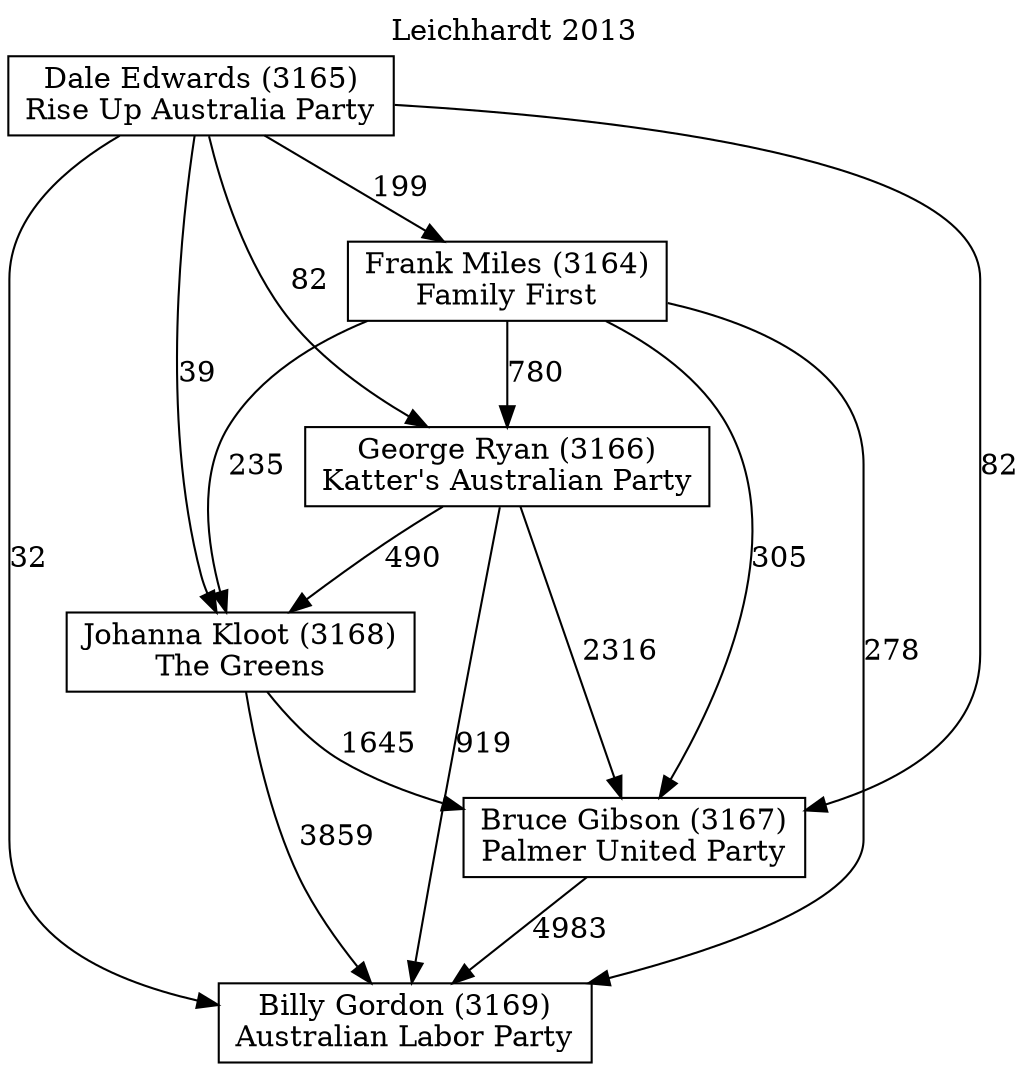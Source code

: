 // House preference flow
digraph "Billy Gordon (3169)_Leichhardt_2013" {
	graph [label="Leichhardt 2013" labelloc=t mclimit=10]
	node [shape=box]
	"Billy Gordon (3169)" [label="Billy Gordon (3169)
Australian Labor Party"]
	"Bruce Gibson (3167)" [label="Bruce Gibson (3167)
Palmer United Party"]
	"Johanna Kloot (3168)" [label="Johanna Kloot (3168)
The Greens"]
	"George Ryan (3166)" [label="George Ryan (3166)
Katter's Australian Party"]
	"Frank Miles (3164)" [label="Frank Miles (3164)
Family First"]
	"Dale Edwards (3165)" [label="Dale Edwards (3165)
Rise Up Australia Party"]
	"Bruce Gibson (3167)" -> "Billy Gordon (3169)" [label=4983]
	"Johanna Kloot (3168)" -> "Bruce Gibson (3167)" [label=1645]
	"George Ryan (3166)" -> "Johanna Kloot (3168)" [label=490]
	"Frank Miles (3164)" -> "George Ryan (3166)" [label=780]
	"Dale Edwards (3165)" -> "Frank Miles (3164)" [label=199]
	"Johanna Kloot (3168)" -> "Billy Gordon (3169)" [label=3859]
	"George Ryan (3166)" -> "Billy Gordon (3169)" [label=919]
	"Frank Miles (3164)" -> "Billy Gordon (3169)" [label=278]
	"Dale Edwards (3165)" -> "Billy Gordon (3169)" [label=32]
	"Dale Edwards (3165)" -> "George Ryan (3166)" [label=82]
	"Frank Miles (3164)" -> "Johanna Kloot (3168)" [label=235]
	"Dale Edwards (3165)" -> "Johanna Kloot (3168)" [label=39]
	"George Ryan (3166)" -> "Bruce Gibson (3167)" [label=2316]
	"Frank Miles (3164)" -> "Bruce Gibson (3167)" [label=305]
	"Dale Edwards (3165)" -> "Bruce Gibson (3167)" [label=82]
}
